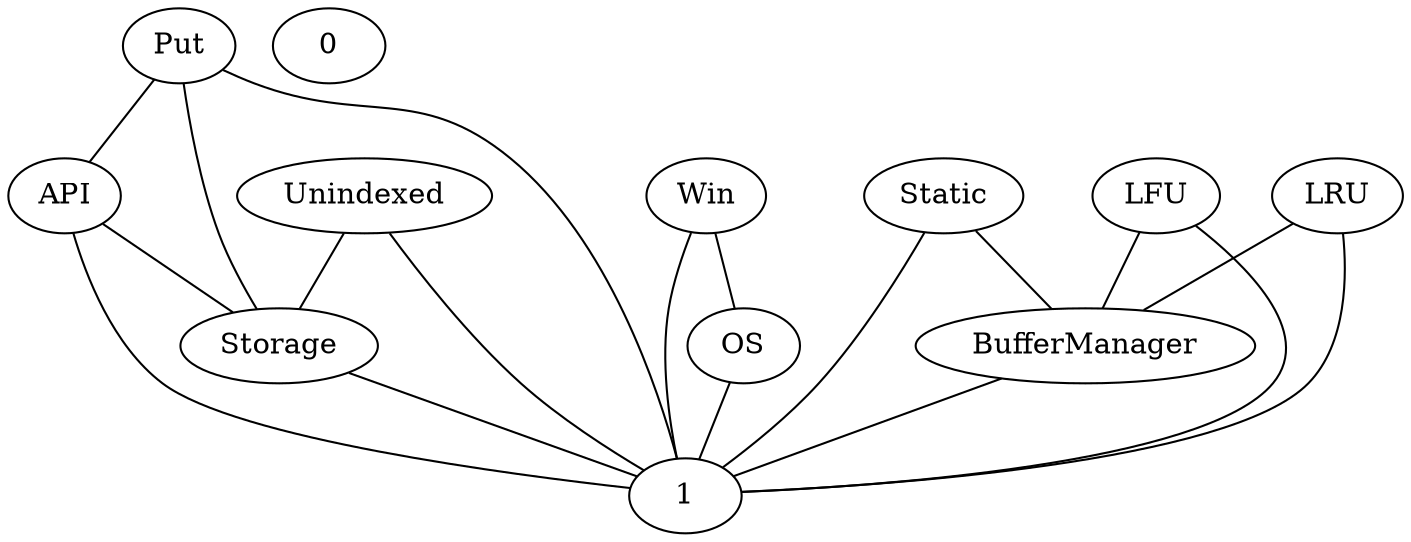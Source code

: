 graph G {
  Put;
  Unindexed;
  Static;
  API;
  Win;
  LFU;
  OS;
  0;
  LRU;
  Storage;
  1;
  BufferManager;
  Put -- API;
  Win -- OS;
  API -- Storage;
  Unindexed -- Storage;
  Put -- Storage;
  OS -- 1;
  LRU -- BufferManager;
  Storage -- 1;
  BufferManager -- 1;
  Put -- 1;
  Unindexed -- 1;
  Static -- BufferManager;
  API -- 1;
  Win -- 1;
  LFU -- 1;
  LFU -- BufferManager;
  LRU -- 1;
  Static -- 1;
}
